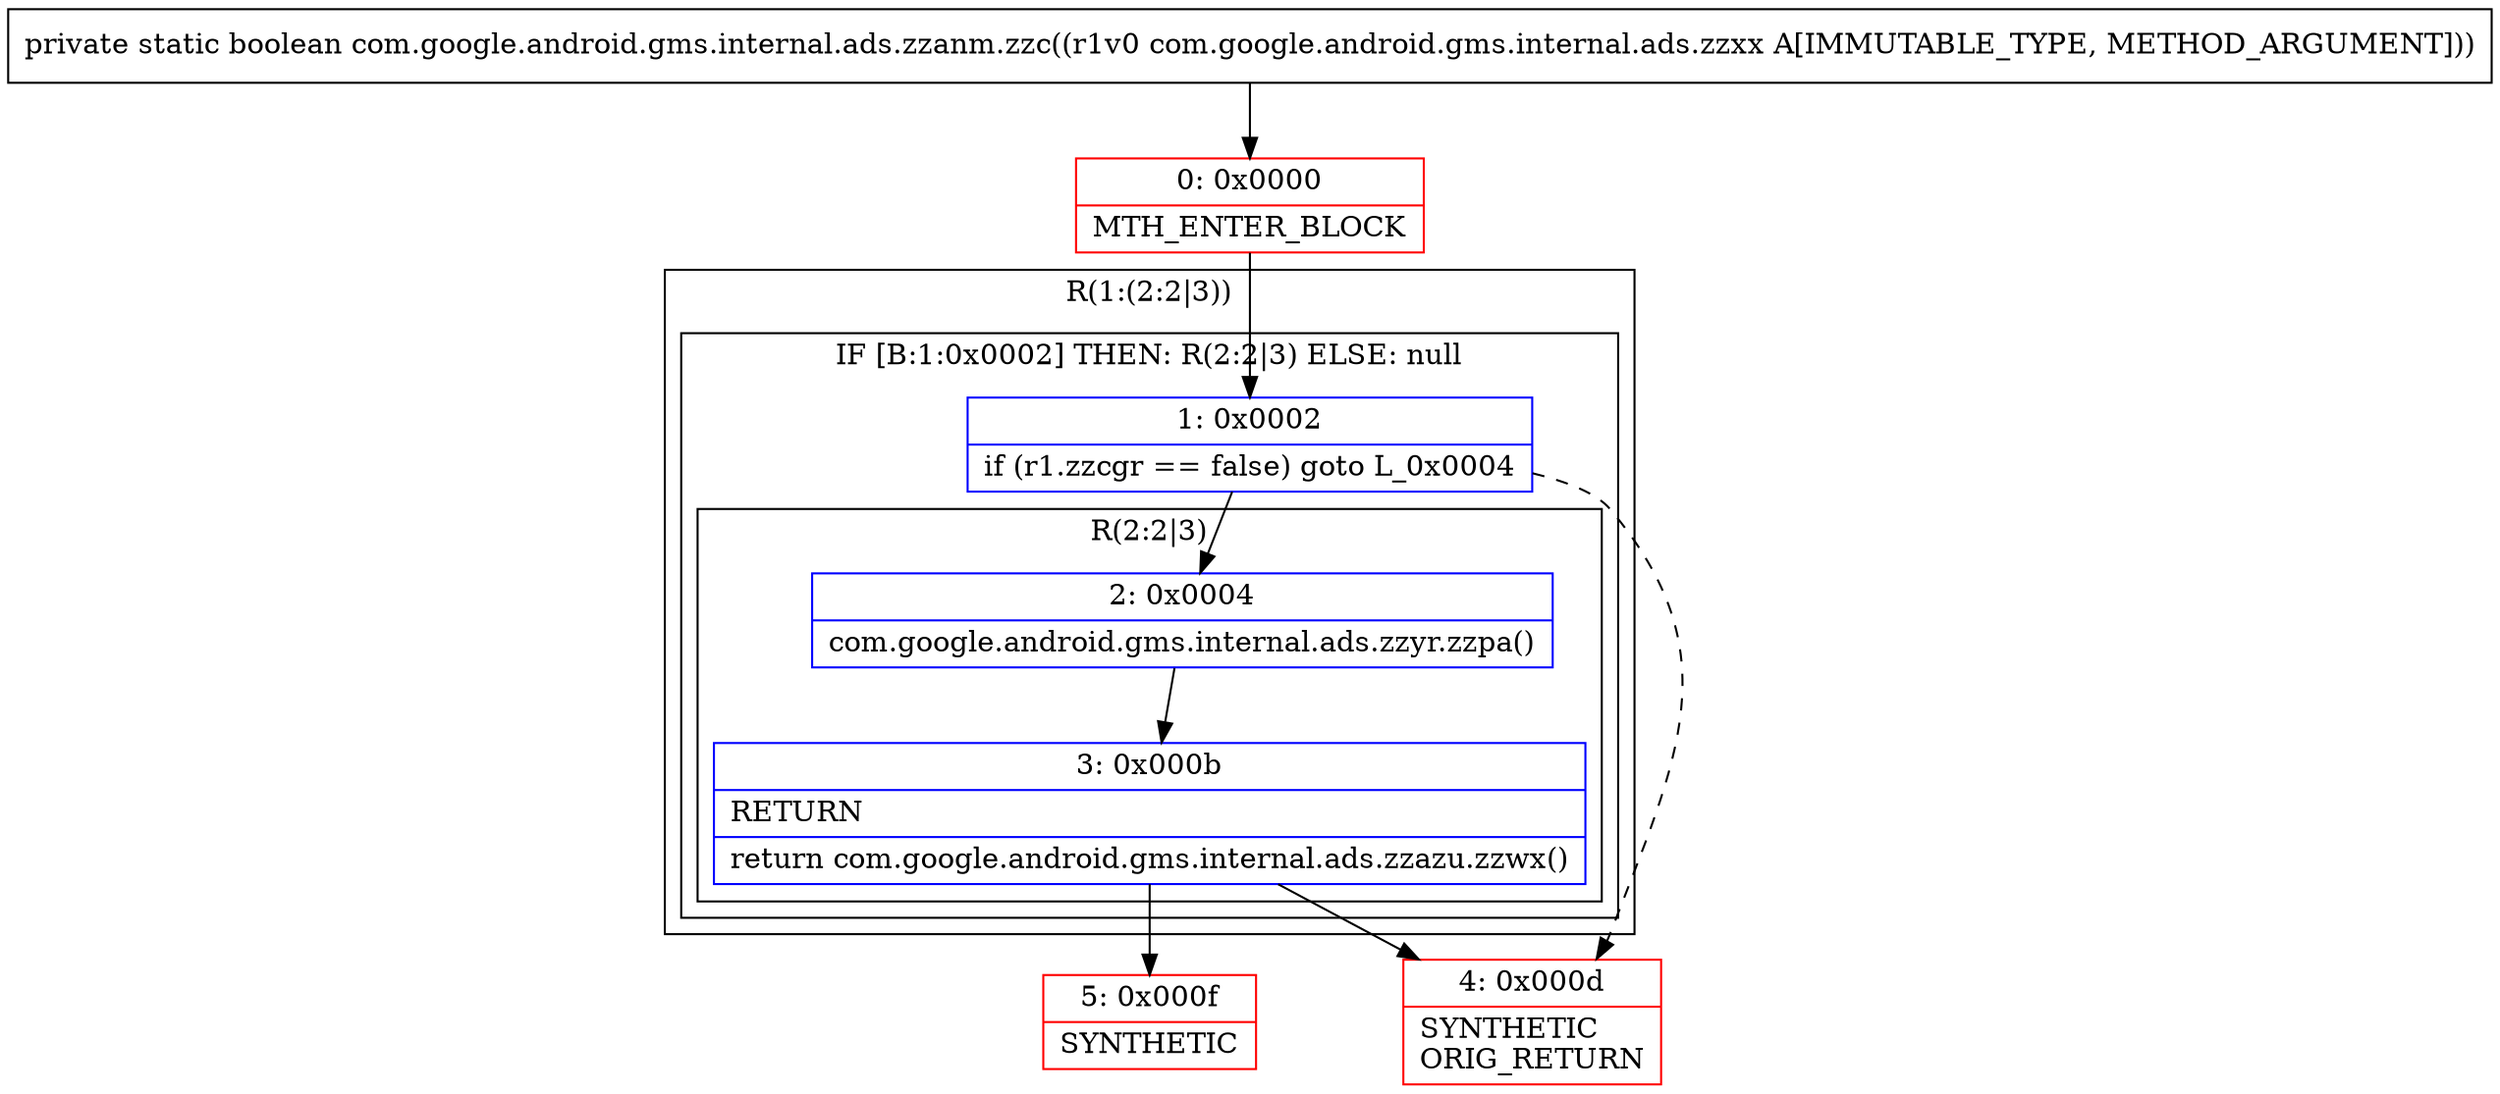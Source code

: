 digraph "CFG forcom.google.android.gms.internal.ads.zzanm.zzc(Lcom\/google\/android\/gms\/internal\/ads\/zzxx;)Z" {
subgraph cluster_Region_589205505 {
label = "R(1:(2:2|3))";
node [shape=record,color=blue];
subgraph cluster_IfRegion_20352554 {
label = "IF [B:1:0x0002] THEN: R(2:2|3) ELSE: null";
node [shape=record,color=blue];
Node_1 [shape=record,label="{1\:\ 0x0002|if (r1.zzcgr == false) goto L_0x0004\l}"];
subgraph cluster_Region_1114726295 {
label = "R(2:2|3)";
node [shape=record,color=blue];
Node_2 [shape=record,label="{2\:\ 0x0004|com.google.android.gms.internal.ads.zzyr.zzpa()\l}"];
Node_3 [shape=record,label="{3\:\ 0x000b|RETURN\l|return com.google.android.gms.internal.ads.zzazu.zzwx()\l}"];
}
}
}
Node_0 [shape=record,color=red,label="{0\:\ 0x0000|MTH_ENTER_BLOCK\l}"];
Node_4 [shape=record,color=red,label="{4\:\ 0x000d|SYNTHETIC\lORIG_RETURN\l}"];
Node_5 [shape=record,color=red,label="{5\:\ 0x000f|SYNTHETIC\l}"];
MethodNode[shape=record,label="{private static boolean com.google.android.gms.internal.ads.zzanm.zzc((r1v0 com.google.android.gms.internal.ads.zzxx A[IMMUTABLE_TYPE, METHOD_ARGUMENT])) }"];
MethodNode -> Node_0;
Node_1 -> Node_2;
Node_1 -> Node_4[style=dashed];
Node_2 -> Node_3;
Node_3 -> Node_4;
Node_3 -> Node_5;
Node_0 -> Node_1;
}

